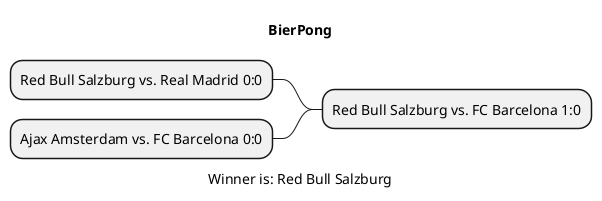 @startmindmap BierPong.png
title BierPong

- Red Bull Salzburg vs. FC Barcelona 1:0

-- Red Bull Salzburg vs. Real Madrid 0:0

-- Ajax Amsterdam vs. FC Barcelona 0:0
caption Winner is: Red Bull Salzburg
@endmindmap
